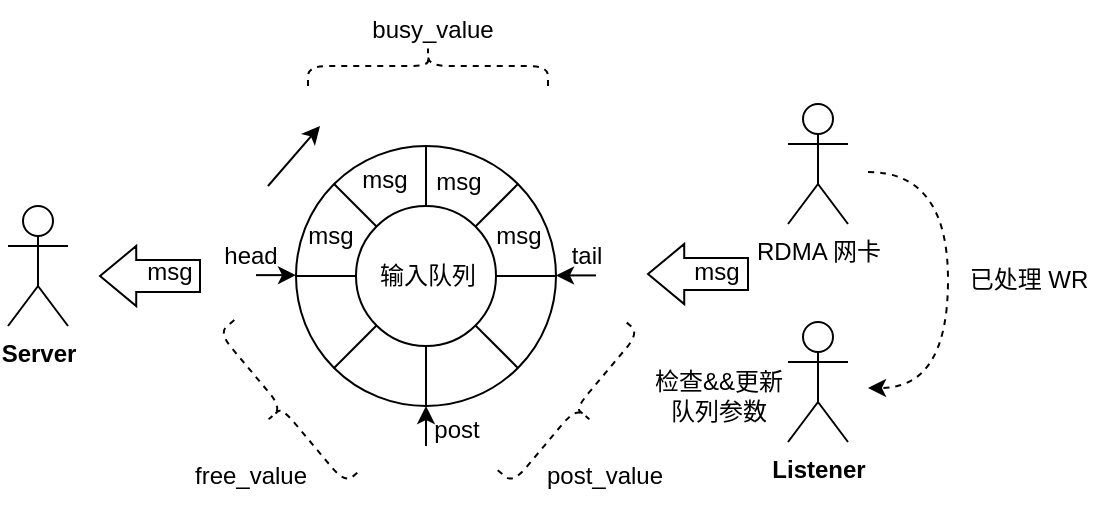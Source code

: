 <mxfile version="26.0.16">
  <diagram name="第 1 页" id="RVucjctaxBqsKg8Zl9ds">
    <mxGraphModel dx="973" dy="1870" grid="1" gridSize="10" guides="1" tooltips="1" connect="1" arrows="1" fold="1" page="1" pageScale="1" pageWidth="827" pageHeight="1169" math="0" shadow="0">
      <root>
        <mxCell id="0" />
        <mxCell id="1" parent="0" />
        <mxCell id="rnrIHYM4kuI9LgBs2GpN-1" value="" style="ellipse;whiteSpace=wrap;html=1;aspect=fixed;" parent="1" vertex="1">
          <mxGeometry x="314" y="-620" width="130" height="130" as="geometry" />
        </mxCell>
        <mxCell id="rnrIHYM4kuI9LgBs2GpN-2" value="" style="ellipse;whiteSpace=wrap;html=1;aspect=fixed;" parent="1" vertex="1">
          <mxGeometry x="344" y="-590" width="70" height="70" as="geometry" />
        </mxCell>
        <mxCell id="rnrIHYM4kuI9LgBs2GpN-3" value="" style="endArrow=none;html=1;rounded=0;entryX=0.5;entryY=0;entryDx=0;entryDy=0;exitX=0.5;exitY=0;exitDx=0;exitDy=0;" parent="1" source="rnrIHYM4kuI9LgBs2GpN-2" target="rnrIHYM4kuI9LgBs2GpN-1" edge="1">
          <mxGeometry width="50" height="50" relative="1" as="geometry">
            <mxPoint x="544" y="-590" as="sourcePoint" />
            <mxPoint x="594" y="-640" as="targetPoint" />
          </mxGeometry>
        </mxCell>
        <mxCell id="rnrIHYM4kuI9LgBs2GpN-4" value="" style="endArrow=none;html=1;rounded=0;exitX=1;exitY=0;exitDx=0;exitDy=0;entryX=1;entryY=0;entryDx=0;entryDy=0;" parent="1" source="rnrIHYM4kuI9LgBs2GpN-2" target="rnrIHYM4kuI9LgBs2GpN-1" edge="1">
          <mxGeometry width="50" height="50" relative="1" as="geometry">
            <mxPoint x="484" y="-530" as="sourcePoint" />
            <mxPoint x="534" y="-580" as="targetPoint" />
          </mxGeometry>
        </mxCell>
        <mxCell id="rnrIHYM4kuI9LgBs2GpN-5" value="" style="endArrow=none;html=1;rounded=0;exitX=1;exitY=0.5;exitDx=0;exitDy=0;entryX=1;entryY=0.5;entryDx=0;entryDy=0;" parent="1" source="rnrIHYM4kuI9LgBs2GpN-2" target="rnrIHYM4kuI9LgBs2GpN-1" edge="1">
          <mxGeometry width="50" height="50" relative="1" as="geometry">
            <mxPoint x="704" y="-610" as="sourcePoint" />
            <mxPoint x="444" y="-560" as="targetPoint" />
          </mxGeometry>
        </mxCell>
        <mxCell id="rnrIHYM4kuI9LgBs2GpN-6" value="" style="endArrow=none;html=1;rounded=0;exitX=1;exitY=1;exitDx=0;exitDy=0;entryX=1;entryY=1;entryDx=0;entryDy=0;" parent="1" source="rnrIHYM4kuI9LgBs2GpN-1" target="rnrIHYM4kuI9LgBs2GpN-2" edge="1">
          <mxGeometry width="50" height="50" relative="1" as="geometry">
            <mxPoint x="554" y="-510" as="sourcePoint" />
            <mxPoint x="604" y="-560" as="targetPoint" />
          </mxGeometry>
        </mxCell>
        <mxCell id="rnrIHYM4kuI9LgBs2GpN-7" value="" style="endArrow=none;html=1;rounded=0;exitX=0.5;exitY=1;exitDx=0;exitDy=0;entryX=0.5;entryY=1;entryDx=0;entryDy=0;" parent="1" source="rnrIHYM4kuI9LgBs2GpN-1" target="rnrIHYM4kuI9LgBs2GpN-2" edge="1">
          <mxGeometry width="50" height="50" relative="1" as="geometry">
            <mxPoint x="494" y="-500" as="sourcePoint" />
            <mxPoint x="544" y="-550" as="targetPoint" />
          </mxGeometry>
        </mxCell>
        <mxCell id="rnrIHYM4kuI9LgBs2GpN-8" value="" style="endArrow=none;html=1;rounded=0;exitX=0;exitY=1;exitDx=0;exitDy=0;entryX=0;entryY=1;entryDx=0;entryDy=0;" parent="1" source="rnrIHYM4kuI9LgBs2GpN-1" target="rnrIHYM4kuI9LgBs2GpN-2" edge="1">
          <mxGeometry width="50" height="50" relative="1" as="geometry">
            <mxPoint x="544" y="-520" as="sourcePoint" />
            <mxPoint x="594" y="-570" as="targetPoint" />
          </mxGeometry>
        </mxCell>
        <mxCell id="rnrIHYM4kuI9LgBs2GpN-9" value="" style="endArrow=none;html=1;rounded=0;entryX=0;entryY=0.5;entryDx=0;entryDy=0;exitX=0;exitY=0.5;exitDx=0;exitDy=0;" parent="1" source="rnrIHYM4kuI9LgBs2GpN-1" target="rnrIHYM4kuI9LgBs2GpN-2" edge="1">
          <mxGeometry width="50" height="50" relative="1" as="geometry">
            <mxPoint x="294" y="-540" as="sourcePoint" />
            <mxPoint x="294" y="-590" as="targetPoint" />
          </mxGeometry>
        </mxCell>
        <mxCell id="rnrIHYM4kuI9LgBs2GpN-10" value="" style="endArrow=none;html=1;rounded=0;exitX=0;exitY=0;exitDx=0;exitDy=0;entryX=0;entryY=0;entryDx=0;entryDy=0;" parent="1" source="rnrIHYM4kuI9LgBs2GpN-2" target="rnrIHYM4kuI9LgBs2GpN-1" edge="1">
          <mxGeometry width="50" height="50" relative="1" as="geometry">
            <mxPoint x="494" y="-530" as="sourcePoint" />
            <mxPoint x="544" y="-580" as="targetPoint" />
          </mxGeometry>
        </mxCell>
        <mxCell id="rnrIHYM4kuI9LgBs2GpN-11" value="输入队列" style="text;html=1;align=center;verticalAlign=middle;whiteSpace=wrap;rounded=0;" parent="1" vertex="1">
          <mxGeometry x="350" y="-570" width="60" height="30" as="geometry" />
        </mxCell>
        <mxCell id="rnrIHYM4kuI9LgBs2GpN-12" value="" style="endArrow=classic;html=1;rounded=0;" parent="1" edge="1">
          <mxGeometry width="50" height="50" relative="1" as="geometry">
            <mxPoint x="294" y="-555.43" as="sourcePoint" />
            <mxPoint x="314" y="-555.43" as="targetPoint" />
          </mxGeometry>
        </mxCell>
        <mxCell id="rnrIHYM4kuI9LgBs2GpN-13" value="" style="endArrow=none;html=1;rounded=0;startFill=1;startArrow=classic;" parent="1" edge="1">
          <mxGeometry width="50" height="50" relative="1" as="geometry">
            <mxPoint x="444" y="-555.3" as="sourcePoint" />
            <mxPoint x="464" y="-555.3" as="targetPoint" />
          </mxGeometry>
        </mxCell>
        <mxCell id="rnrIHYM4kuI9LgBs2GpN-20" value="" style="endArrow=classic;html=1;rounded=0;entryX=0.5;entryY=1;entryDx=0;entryDy=0;" parent="1" target="rnrIHYM4kuI9LgBs2GpN-1" edge="1">
          <mxGeometry width="50" height="50" relative="1" as="geometry">
            <mxPoint x="379" y="-470" as="sourcePoint" />
            <mxPoint x="391" y="-450" as="targetPoint" />
          </mxGeometry>
        </mxCell>
        <mxCell id="rnrIHYM4kuI9LgBs2GpN-21" value="head" style="text;html=1;align=center;verticalAlign=middle;resizable=0;points=[];autosize=1;strokeColor=none;fillColor=none;" parent="1" vertex="1">
          <mxGeometry x="266" y="-580" width="50" height="30" as="geometry" />
        </mxCell>
        <mxCell id="rnrIHYM4kuI9LgBs2GpN-23" value="tail" style="text;html=1;align=center;verticalAlign=middle;resizable=0;points=[];autosize=1;strokeColor=none;fillColor=none;" parent="1" vertex="1">
          <mxGeometry x="439" y="-580" width="40" height="30" as="geometry" />
        </mxCell>
        <mxCell id="rnrIHYM4kuI9LgBs2GpN-24" value="post" style="text;html=1;align=center;verticalAlign=middle;resizable=0;points=[];autosize=1;strokeColor=none;fillColor=none;" parent="1" vertex="1">
          <mxGeometry x="369" y="-493" width="50" height="30" as="geometry" />
        </mxCell>
        <mxCell id="rnrIHYM4kuI9LgBs2GpN-25" value="msg" style="text;html=1;align=center;verticalAlign=middle;resizable=0;points=[];autosize=1;strokeColor=none;fillColor=none;" parent="1" vertex="1">
          <mxGeometry x="400" y="-590" width="50" height="30" as="geometry" />
        </mxCell>
        <mxCell id="rnrIHYM4kuI9LgBs2GpN-26" value="msg" style="text;html=1;align=center;verticalAlign=middle;resizable=0;points=[];autosize=1;strokeColor=none;fillColor=none;" parent="1" vertex="1">
          <mxGeometry x="333" y="-618" width="50" height="30" as="geometry" />
        </mxCell>
        <mxCell id="rnrIHYM4kuI9LgBs2GpN-27" value="msg" style="text;html=1;align=center;verticalAlign=middle;resizable=0;points=[];autosize=1;strokeColor=none;fillColor=none;" parent="1" vertex="1">
          <mxGeometry x="370" y="-617" width="50" height="30" as="geometry" />
        </mxCell>
        <mxCell id="rnrIHYM4kuI9LgBs2GpN-28" value="msg" style="text;html=1;align=center;verticalAlign=middle;resizable=0;points=[];autosize=1;strokeColor=none;fillColor=none;" parent="1" vertex="1">
          <mxGeometry x="306" y="-590" width="50" height="30" as="geometry" />
        </mxCell>
        <mxCell id="rnrIHYM4kuI9LgBs2GpN-29" value="" style="html=1;shadow=0;dashed=0;align=center;verticalAlign=middle;shape=mxgraph.arrows2.arrow;dy=0.47;dx=18.11;flipH=1;notch=0;rotation=0;" parent="1" vertex="1">
          <mxGeometry x="216" y="-570" width="50" height="30" as="geometry" />
        </mxCell>
        <mxCell id="rnrIHYM4kuI9LgBs2GpN-30" value="msg" style="text;html=1;align=center;verticalAlign=middle;whiteSpace=wrap;rounded=0;" parent="1" vertex="1">
          <mxGeometry x="221" y="-572" width="60" height="30" as="geometry" />
        </mxCell>
        <mxCell id="rnrIHYM4kuI9LgBs2GpN-31" value="" style="html=1;shadow=0;dashed=0;align=center;verticalAlign=middle;shape=mxgraph.arrows2.arrow;dy=0.47;dx=18.11;flipH=1;notch=0;rotation=0;" parent="1" vertex="1">
          <mxGeometry x="490" y="-571" width="50" height="30" as="geometry" />
        </mxCell>
        <mxCell id="rnrIHYM4kuI9LgBs2GpN-32" value="msg" style="text;html=1;align=center;verticalAlign=middle;resizable=0;points=[];autosize=1;strokeColor=none;fillColor=none;" parent="1" vertex="1">
          <mxGeometry x="498.5" y="-572" width="50" height="30" as="geometry" />
        </mxCell>
        <mxCell id="rnrIHYM4kuI9LgBs2GpN-33" value="&lt;b&gt;Server&lt;/b&gt;" style="shape=umlActor;verticalLabelPosition=bottom;verticalAlign=top;html=1;outlineConnect=0;" parent="1" vertex="1">
          <mxGeometry x="170" y="-590" width="30" height="60" as="geometry" />
        </mxCell>
        <mxCell id="rnrIHYM4kuI9LgBs2GpN-35" value="" style="endArrow=classic;html=1;rounded=0;" parent="1" edge="1">
          <mxGeometry width="50" height="50" relative="1" as="geometry">
            <mxPoint x="300" y="-600" as="sourcePoint" />
            <mxPoint x="326" y="-630" as="targetPoint" />
          </mxGeometry>
        </mxCell>
        <mxCell id="rnrIHYM4kuI9LgBs2GpN-36" value="" style="shape=curlyBracket;whiteSpace=wrap;html=1;rounded=1;labelPosition=left;verticalLabelPosition=middle;align=right;verticalAlign=middle;rotation=90;dashed=1;" parent="1" vertex="1">
          <mxGeometry x="370" y="-720" width="20" height="120" as="geometry" />
        </mxCell>
        <mxCell id="rnrIHYM4kuI9LgBs2GpN-37" value="busy_value" style="text;html=1;align=center;verticalAlign=middle;resizable=0;points=[];autosize=1;strokeColor=none;fillColor=none;" parent="1" vertex="1">
          <mxGeometry x="342" y="-693" width="80" height="30" as="geometry" />
        </mxCell>
        <mxCell id="rnrIHYM4kuI9LgBs2GpN-38" value="" style="shape=curlyBracket;whiteSpace=wrap;html=1;rounded=1;labelPosition=left;verticalLabelPosition=middle;align=right;verticalAlign=middle;rotation=-40;dashed=1;" parent="1" vertex="1">
          <mxGeometry x="297" y="-538" width="20" height="98" as="geometry" />
        </mxCell>
        <mxCell id="rnrIHYM4kuI9LgBs2GpN-42" value="RDMA 网卡" style="shape=umlActor;verticalLabelPosition=bottom;verticalAlign=top;html=1;outlineConnect=0;" parent="1" vertex="1">
          <mxGeometry x="560" y="-641" width="30" height="60" as="geometry" />
        </mxCell>
        <mxCell id="rnrIHYM4kuI9LgBs2GpN-43" value="" style="shape=curlyBracket;whiteSpace=wrap;html=1;rounded=1;labelPosition=left;verticalLabelPosition=middle;align=right;verticalAlign=middle;rotation=-140;dashed=1;" parent="1" vertex="1">
          <mxGeometry x="444" y="-538" width="20" height="98" as="geometry" />
        </mxCell>
        <mxCell id="rnrIHYM4kuI9LgBs2GpN-44" value="post_value" style="text;html=1;align=center;verticalAlign=middle;resizable=0;points=[];autosize=1;strokeColor=none;fillColor=none;" parent="1" vertex="1">
          <mxGeometry x="428" y="-470" width="80" height="30" as="geometry" />
        </mxCell>
        <mxCell id="rnrIHYM4kuI9LgBs2GpN-45" value="free_value" style="text;html=1;align=center;verticalAlign=middle;resizable=0;points=[];autosize=1;strokeColor=none;fillColor=none;" parent="1" vertex="1">
          <mxGeometry x="251" y="-470" width="80" height="30" as="geometry" />
        </mxCell>
        <mxCell id="8NI0_JS1s0rj7D9N6H1L-2" value="&lt;b&gt;Listener&lt;/b&gt;" style="shape=umlActor;verticalLabelPosition=bottom;verticalAlign=top;html=1;outlineConnect=0;" vertex="1" parent="1">
          <mxGeometry x="560" y="-532" width="30" height="60" as="geometry" />
        </mxCell>
        <mxCell id="8NI0_JS1s0rj7D9N6H1L-3" value="" style="endArrow=classic;html=1;rounded=0;edgeStyle=orthogonalEdgeStyle;curved=1;dashed=1;strokeColor=#000000;" edge="1" parent="1">
          <mxGeometry width="50" height="50" relative="1" as="geometry">
            <mxPoint x="600" y="-607" as="sourcePoint" />
            <mxPoint x="600" y="-499" as="targetPoint" />
            <Array as="points">
              <mxPoint x="640" y="-607" />
              <mxPoint x="640" y="-499" />
            </Array>
          </mxGeometry>
        </mxCell>
        <mxCell id="8NI0_JS1s0rj7D9N6H1L-4" value="&lt;font style=&quot;color: rgb(0, 0, 0);&quot;&gt;已处理 WR&lt;/font&gt;" style="text;html=1;align=center;verticalAlign=middle;resizable=0;points=[];autosize=1;strokeColor=none;fillColor=none;" vertex="1" parent="1">
          <mxGeometry x="640" y="-568" width="80" height="30" as="geometry" />
        </mxCell>
        <mxCell id="8NI0_JS1s0rj7D9N6H1L-6" value="检查&amp;amp;&amp;amp;&lt;span style=&quot;background-color: transparent; color: light-dark(rgb(0, 0, 0), rgb(255, 255, 255));&quot;&gt;更新队列参数&lt;/span&gt;" style="text;html=1;align=center;verticalAlign=middle;whiteSpace=wrap;rounded=0;" vertex="1" parent="1">
          <mxGeometry x="490" y="-510" width="71" height="30" as="geometry" />
        </mxCell>
      </root>
    </mxGraphModel>
  </diagram>
</mxfile>
